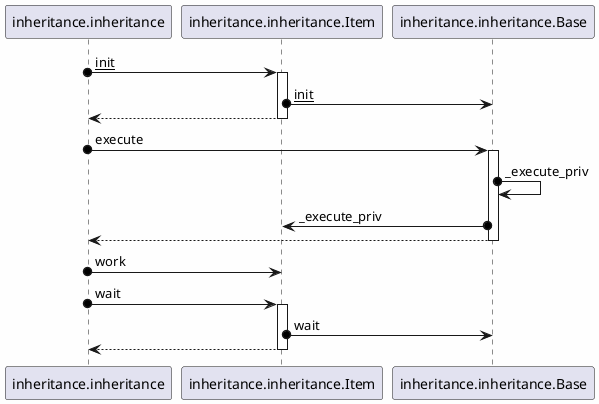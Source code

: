 @startuml

skinparam backgroundColor #FEFEFE


inheritance.inheritance o-> inheritance.inheritance.Item : __init__
activate inheritance.inheritance.Item
  inheritance.inheritance.Item o-> inheritance.inheritance.Base : __init__
inheritance.inheritance.Item --> inheritance.inheritance
deactivate inheritance.inheritance.Item

inheritance.inheritance o-> inheritance.inheritance.Base : execute
activate inheritance.inheritance.Base
  inheritance.inheritance.Base o-> inheritance.inheritance.Base : _execute_priv
  inheritance.inheritance.Base o-> inheritance.inheritance.Item : _execute_priv
inheritance.inheritance.Base --> inheritance.inheritance
deactivate inheritance.inheritance.Base

inheritance.inheritance o-> inheritance.inheritance.Item : work
inheritance.inheritance o-> inheritance.inheritance.Item : wait
activate inheritance.inheritance.Item
  inheritance.inheritance.Item o-> inheritance.inheritance.Base : wait
inheritance.inheritance.Item --> inheritance.inheritance
deactivate inheritance.inheritance.Item


@enduml
